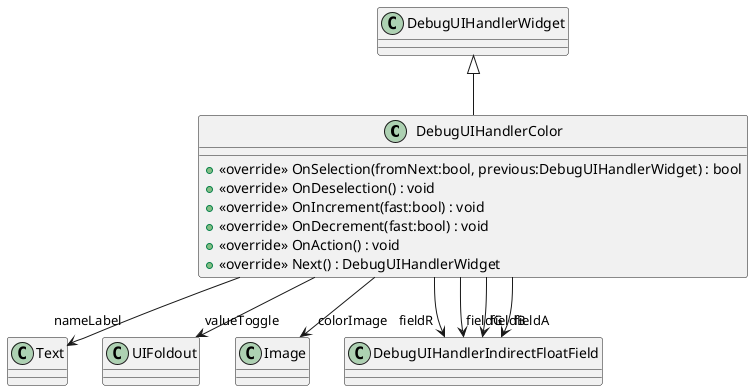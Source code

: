 @startuml
class DebugUIHandlerColor {
    + <<override>> OnSelection(fromNext:bool, previous:DebugUIHandlerWidget) : bool
    + <<override>> OnDeselection() : void
    + <<override>> OnIncrement(fast:bool) : void
    + <<override>> OnDecrement(fast:bool) : void
    + <<override>> OnAction() : void
    + <<override>> Next() : DebugUIHandlerWidget
}
DebugUIHandlerWidget <|-- DebugUIHandlerColor
DebugUIHandlerColor --> "nameLabel" Text
DebugUIHandlerColor --> "valueToggle" UIFoldout
DebugUIHandlerColor --> "colorImage" Image
DebugUIHandlerColor --> "fieldR" DebugUIHandlerIndirectFloatField
DebugUIHandlerColor --> "fieldG" DebugUIHandlerIndirectFloatField
DebugUIHandlerColor --> "fieldB" DebugUIHandlerIndirectFloatField
DebugUIHandlerColor --> "fieldA" DebugUIHandlerIndirectFloatField
@enduml
